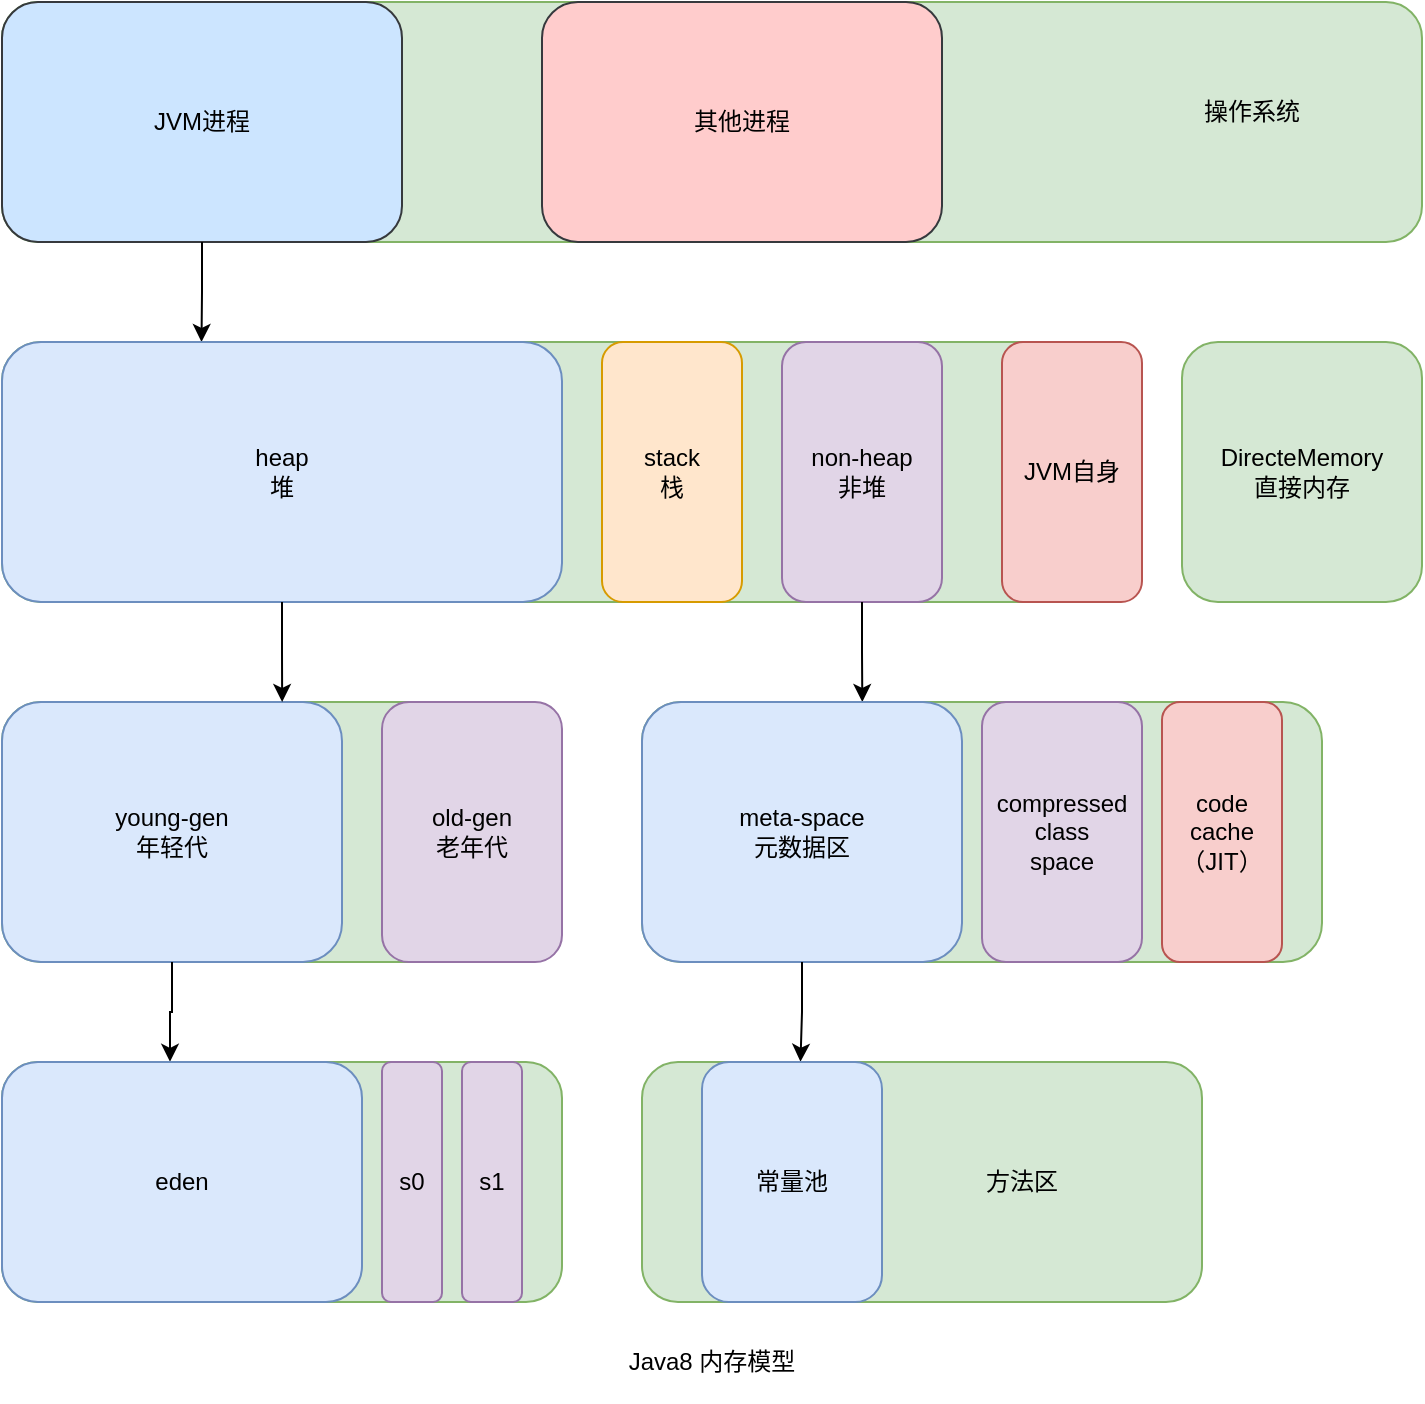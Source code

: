 <mxfile version="14.5.3" type="github">
  <diagram id="Hnj8u2Z6kbTL5qg60Vhd" name="第 1 页">
    <mxGraphModel dx="1113" dy="729" grid="1" gridSize="10" guides="1" tooltips="1" connect="1" arrows="1" fold="1" page="1" pageScale="1" pageWidth="3300" pageHeight="2339" math="0" shadow="0">
      <root>
        <mxCell id="0" />
        <mxCell id="1" parent="0" />
        <mxCell id="i2o0Ual5Depr8FTci9SJ-35" value="" style="group" vertex="1" connectable="0" parent="1">
          <mxGeometry x="90" y="40" width="710" height="700" as="geometry" />
        </mxCell>
        <mxCell id="i2o0Ual5Depr8FTci9SJ-1" value="" style="rounded=1;whiteSpace=wrap;html=1;fillColor=#d5e8d4;strokeColor=#82b366;" vertex="1" parent="i2o0Ual5Depr8FTci9SJ-35">
          <mxGeometry width="710" height="120" as="geometry" />
        </mxCell>
        <mxCell id="i2o0Ual5Depr8FTci9SJ-2" value="操作系统" style="text;html=1;strokeColor=none;fillColor=none;align=center;verticalAlign=middle;whiteSpace=wrap;rounded=0;" vertex="1" parent="i2o0Ual5Depr8FTci9SJ-35">
          <mxGeometry x="580" y="40" width="90" height="30" as="geometry" />
        </mxCell>
        <mxCell id="i2o0Ual5Depr8FTci9SJ-3" value="JVM进程" style="rounded=1;whiteSpace=wrap;html=1;fillColor=#cce5ff;strokeColor=#36393d;" vertex="1" parent="i2o0Ual5Depr8FTci9SJ-35">
          <mxGeometry width="200" height="120" as="geometry" />
        </mxCell>
        <mxCell id="i2o0Ual5Depr8FTci9SJ-4" value="其他进程" style="rounded=1;whiteSpace=wrap;html=1;fillColor=#ffcccc;strokeColor=#36393d;" vertex="1" parent="i2o0Ual5Depr8FTci9SJ-35">
          <mxGeometry x="270" width="200" height="120" as="geometry" />
        </mxCell>
        <mxCell id="i2o0Ual5Depr8FTci9SJ-6" value="" style="rounded=1;whiteSpace=wrap;html=1;fillColor=#d5e8d4;strokeColor=#82b366;" vertex="1" parent="i2o0Ual5Depr8FTci9SJ-35">
          <mxGeometry y="170" width="570" height="130" as="geometry" />
        </mxCell>
        <mxCell id="i2o0Ual5Depr8FTci9SJ-8" style="edgeStyle=orthogonalEdgeStyle;rounded=0;orthogonalLoop=1;jettySize=auto;html=1;entryX=0.175;entryY=0;entryDx=0;entryDy=0;entryPerimeter=0;" edge="1" parent="i2o0Ual5Depr8FTci9SJ-35" source="i2o0Ual5Depr8FTci9SJ-3" target="i2o0Ual5Depr8FTci9SJ-6">
          <mxGeometry relative="1" as="geometry" />
        </mxCell>
        <mxCell id="i2o0Ual5Depr8FTci9SJ-7" value="DirecteMemory&lt;br&gt;直接内存" style="rounded=1;whiteSpace=wrap;html=1;fillColor=#d5e8d4;strokeColor=#82b366;" vertex="1" parent="i2o0Ual5Depr8FTci9SJ-35">
          <mxGeometry x="590" y="170" width="120" height="130" as="geometry" />
        </mxCell>
        <mxCell id="i2o0Ual5Depr8FTci9SJ-9" value="stack&lt;br&gt;栈" style="rounded=1;whiteSpace=wrap;html=1;fillColor=#ffe6cc;strokeColor=#d79b00;" vertex="1" parent="i2o0Ual5Depr8FTci9SJ-35">
          <mxGeometry x="300" y="170" width="70" height="130" as="geometry" />
        </mxCell>
        <mxCell id="i2o0Ual5Depr8FTci9SJ-10" value="JVM自身" style="rounded=1;whiteSpace=wrap;html=1;fillColor=#f8cecc;strokeColor=#b85450;" vertex="1" parent="i2o0Ual5Depr8FTci9SJ-35">
          <mxGeometry x="500" y="170" width="70" height="130" as="geometry" />
        </mxCell>
        <mxCell id="i2o0Ual5Depr8FTci9SJ-11" value="heap&lt;br&gt;堆" style="rounded=1;whiteSpace=wrap;html=1;fillColor=#dae8fc;strokeColor=#6c8ebf;" vertex="1" parent="i2o0Ual5Depr8FTci9SJ-35">
          <mxGeometry y="170" width="280" height="130" as="geometry" />
        </mxCell>
        <mxCell id="i2o0Ual5Depr8FTci9SJ-12" value="non-heap&lt;br&gt;非堆" style="rounded=1;whiteSpace=wrap;html=1;fillColor=#e1d5e7;strokeColor=#9673a6;" vertex="1" parent="i2o0Ual5Depr8FTci9SJ-35">
          <mxGeometry x="390" y="170" width="80" height="130" as="geometry" />
        </mxCell>
        <mxCell id="i2o0Ual5Depr8FTci9SJ-13" value="" style="rounded=1;whiteSpace=wrap;html=1;fillColor=#d5e8d4;strokeColor=#82b366;" vertex="1" parent="i2o0Ual5Depr8FTci9SJ-35">
          <mxGeometry y="350" width="280" height="130" as="geometry" />
        </mxCell>
        <mxCell id="i2o0Ual5Depr8FTci9SJ-14" value="young-gen&lt;br&gt;年轻代" style="rounded=1;whiteSpace=wrap;html=1;fillColor=#dae8fc;strokeColor=#6c8ebf;" vertex="1" parent="i2o0Ual5Depr8FTci9SJ-35">
          <mxGeometry y="350" width="170" height="130" as="geometry" />
        </mxCell>
        <mxCell id="i2o0Ual5Depr8FTci9SJ-17" style="edgeStyle=orthogonalEdgeStyle;rounded=0;orthogonalLoop=1;jettySize=auto;html=1;entryX=0.824;entryY=0;entryDx=0;entryDy=0;entryPerimeter=0;" edge="1" parent="i2o0Ual5Depr8FTci9SJ-35" source="i2o0Ual5Depr8FTci9SJ-11" target="i2o0Ual5Depr8FTci9SJ-14">
          <mxGeometry relative="1" as="geometry" />
        </mxCell>
        <mxCell id="i2o0Ual5Depr8FTci9SJ-15" value="old-gen&lt;br&gt;老年代" style="rounded=1;whiteSpace=wrap;html=1;fillColor=#e1d5e7;strokeColor=#9673a6;" vertex="1" parent="i2o0Ual5Depr8FTci9SJ-35">
          <mxGeometry x="190" y="350" width="90" height="130" as="geometry" />
        </mxCell>
        <mxCell id="i2o0Ual5Depr8FTci9SJ-18" value="" style="whiteSpace=wrap;html=1;rounded=1;strokeColor=#82b366;fillColor=#d5e8d4;" vertex="1" parent="i2o0Ual5Depr8FTci9SJ-35">
          <mxGeometry y="530" width="280" height="120" as="geometry" />
        </mxCell>
        <mxCell id="i2o0Ual5Depr8FTci9SJ-19" value="" style="edgeStyle=orthogonalEdgeStyle;rounded=0;orthogonalLoop=1;jettySize=auto;html=1;entryX=0.3;entryY=-0.001;entryDx=0;entryDy=0;entryPerimeter=0;" edge="1" parent="i2o0Ual5Depr8FTci9SJ-35" source="i2o0Ual5Depr8FTci9SJ-14" target="i2o0Ual5Depr8FTci9SJ-18">
          <mxGeometry relative="1" as="geometry" />
        </mxCell>
        <mxCell id="i2o0Ual5Depr8FTci9SJ-20" value="eden" style="rounded=1;whiteSpace=wrap;html=1;fillColor=#dae8fc;strokeColor=#6c8ebf;" vertex="1" parent="i2o0Ual5Depr8FTci9SJ-35">
          <mxGeometry y="530" width="180" height="120" as="geometry" />
        </mxCell>
        <mxCell id="i2o0Ual5Depr8FTci9SJ-21" value="s0" style="rounded=1;whiteSpace=wrap;html=1;fillColor=#e1d5e7;strokeColor=#9673a6;" vertex="1" parent="i2o0Ual5Depr8FTci9SJ-35">
          <mxGeometry x="190" y="530" width="30" height="120" as="geometry" />
        </mxCell>
        <mxCell id="i2o0Ual5Depr8FTci9SJ-22" value="s1" style="rounded=1;whiteSpace=wrap;html=1;fillColor=#e1d5e7;strokeColor=#9673a6;" vertex="1" parent="i2o0Ual5Depr8FTci9SJ-35">
          <mxGeometry x="230" y="530" width="30" height="120" as="geometry" />
        </mxCell>
        <mxCell id="i2o0Ual5Depr8FTci9SJ-23" value="" style="rounded=1;whiteSpace=wrap;html=1;fillColor=#d5e8d4;strokeColor=#82b366;" vertex="1" parent="i2o0Ual5Depr8FTci9SJ-35">
          <mxGeometry x="320" y="350" width="340" height="130" as="geometry" />
        </mxCell>
        <mxCell id="i2o0Ual5Depr8FTci9SJ-24" style="edgeStyle=orthogonalEdgeStyle;rounded=0;orthogonalLoop=1;jettySize=auto;html=1;entryX=0.324;entryY=0;entryDx=0;entryDy=0;entryPerimeter=0;" edge="1" parent="i2o0Ual5Depr8FTci9SJ-35" source="i2o0Ual5Depr8FTci9SJ-12" target="i2o0Ual5Depr8FTci9SJ-23">
          <mxGeometry relative="1" as="geometry" />
        </mxCell>
        <mxCell id="i2o0Ual5Depr8FTci9SJ-25" value="meta-space&lt;br&gt;元数据区" style="rounded=1;whiteSpace=wrap;html=1;fillColor=#dae8fc;strokeColor=#6c8ebf;" vertex="1" parent="i2o0Ual5Depr8FTci9SJ-35">
          <mxGeometry x="320" y="350" width="160" height="130" as="geometry" />
        </mxCell>
        <mxCell id="i2o0Ual5Depr8FTci9SJ-26" value="compressed&lt;br&gt;class&lt;br&gt;space" style="rounded=1;whiteSpace=wrap;html=1;fillColor=#e1d5e7;strokeColor=#9673a6;" vertex="1" parent="i2o0Ual5Depr8FTci9SJ-35">
          <mxGeometry x="490" y="350" width="80" height="130" as="geometry" />
        </mxCell>
        <mxCell id="i2o0Ual5Depr8FTci9SJ-27" value="code&lt;br&gt;cache&lt;br&gt;（JIT）" style="rounded=1;whiteSpace=wrap;html=1;fillColor=#f8cecc;strokeColor=#b85450;" vertex="1" parent="i2o0Ual5Depr8FTci9SJ-35">
          <mxGeometry x="580" y="350" width="60" height="130" as="geometry" />
        </mxCell>
        <mxCell id="i2o0Ual5Depr8FTci9SJ-29" value="" style="whiteSpace=wrap;html=1;rounded=1;strokeColor=#82b366;fillColor=#d5e8d4;" vertex="1" parent="i2o0Ual5Depr8FTci9SJ-35">
          <mxGeometry x="320" y="530" width="280" height="120" as="geometry" />
        </mxCell>
        <mxCell id="i2o0Ual5Depr8FTci9SJ-30" style="edgeStyle=orthogonalEdgeStyle;rounded=0;orthogonalLoop=1;jettySize=auto;html=1;entryX=0.283;entryY=-0.001;entryDx=0;entryDy=0;entryPerimeter=0;" edge="1" parent="i2o0Ual5Depr8FTci9SJ-35" source="i2o0Ual5Depr8FTci9SJ-25" target="i2o0Ual5Depr8FTci9SJ-29">
          <mxGeometry relative="1" as="geometry" />
        </mxCell>
        <mxCell id="i2o0Ual5Depr8FTci9SJ-31" value="常量池" style="rounded=1;whiteSpace=wrap;html=1;fillColor=#dae8fc;strokeColor=#6c8ebf;" vertex="1" parent="i2o0Ual5Depr8FTci9SJ-35">
          <mxGeometry x="350" y="530" width="90" height="120" as="geometry" />
        </mxCell>
        <mxCell id="i2o0Ual5Depr8FTci9SJ-32" value="方法区" style="text;html=1;strokeColor=none;fillColor=none;align=center;verticalAlign=middle;whiteSpace=wrap;rounded=0;" vertex="1" parent="i2o0Ual5Depr8FTci9SJ-35">
          <mxGeometry x="490" y="580" width="40" height="20" as="geometry" />
        </mxCell>
        <mxCell id="i2o0Ual5Depr8FTci9SJ-34" value="Java8 内存模型" style="text;html=1;strokeColor=none;fillColor=none;align=center;verticalAlign=middle;whiteSpace=wrap;rounded=0;" vertex="1" parent="i2o0Ual5Depr8FTci9SJ-35">
          <mxGeometry x="265" y="660" width="180" height="40" as="geometry" />
        </mxCell>
      </root>
    </mxGraphModel>
  </diagram>
</mxfile>
